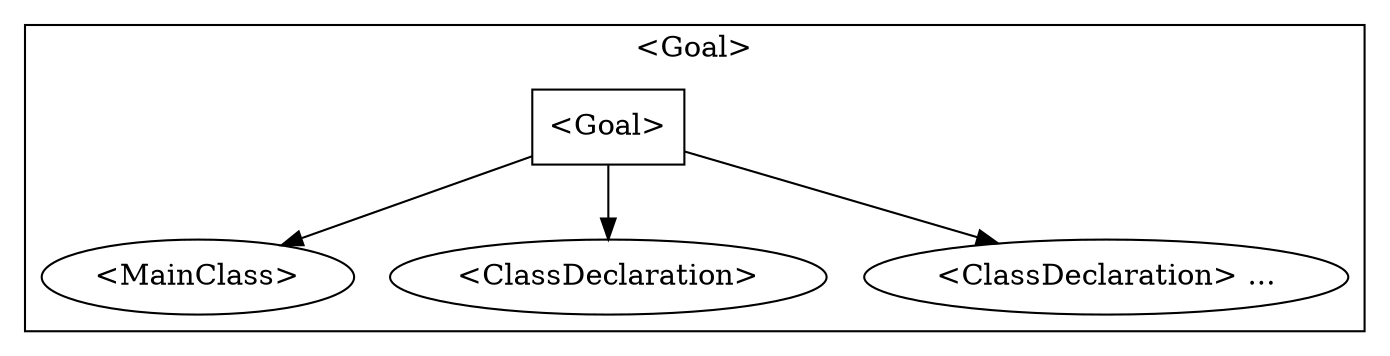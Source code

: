 digraph {

    subgraph clusterGoal {
        label="<Goal>";
        goal[shape="box" label="<Goal>"];
        goalMainClass[label="<MainClass>"];
        goalClassDeclaration[label="<ClassDeclaration>"];
        goalClassDeclarationMore[label="<ClassDeclaration> ..."];
    }

    {
        goal -> goalMainClass;
        goal -> goalClassDeclaration;
        goal -> goalClassDeclarationMore;
    }
}